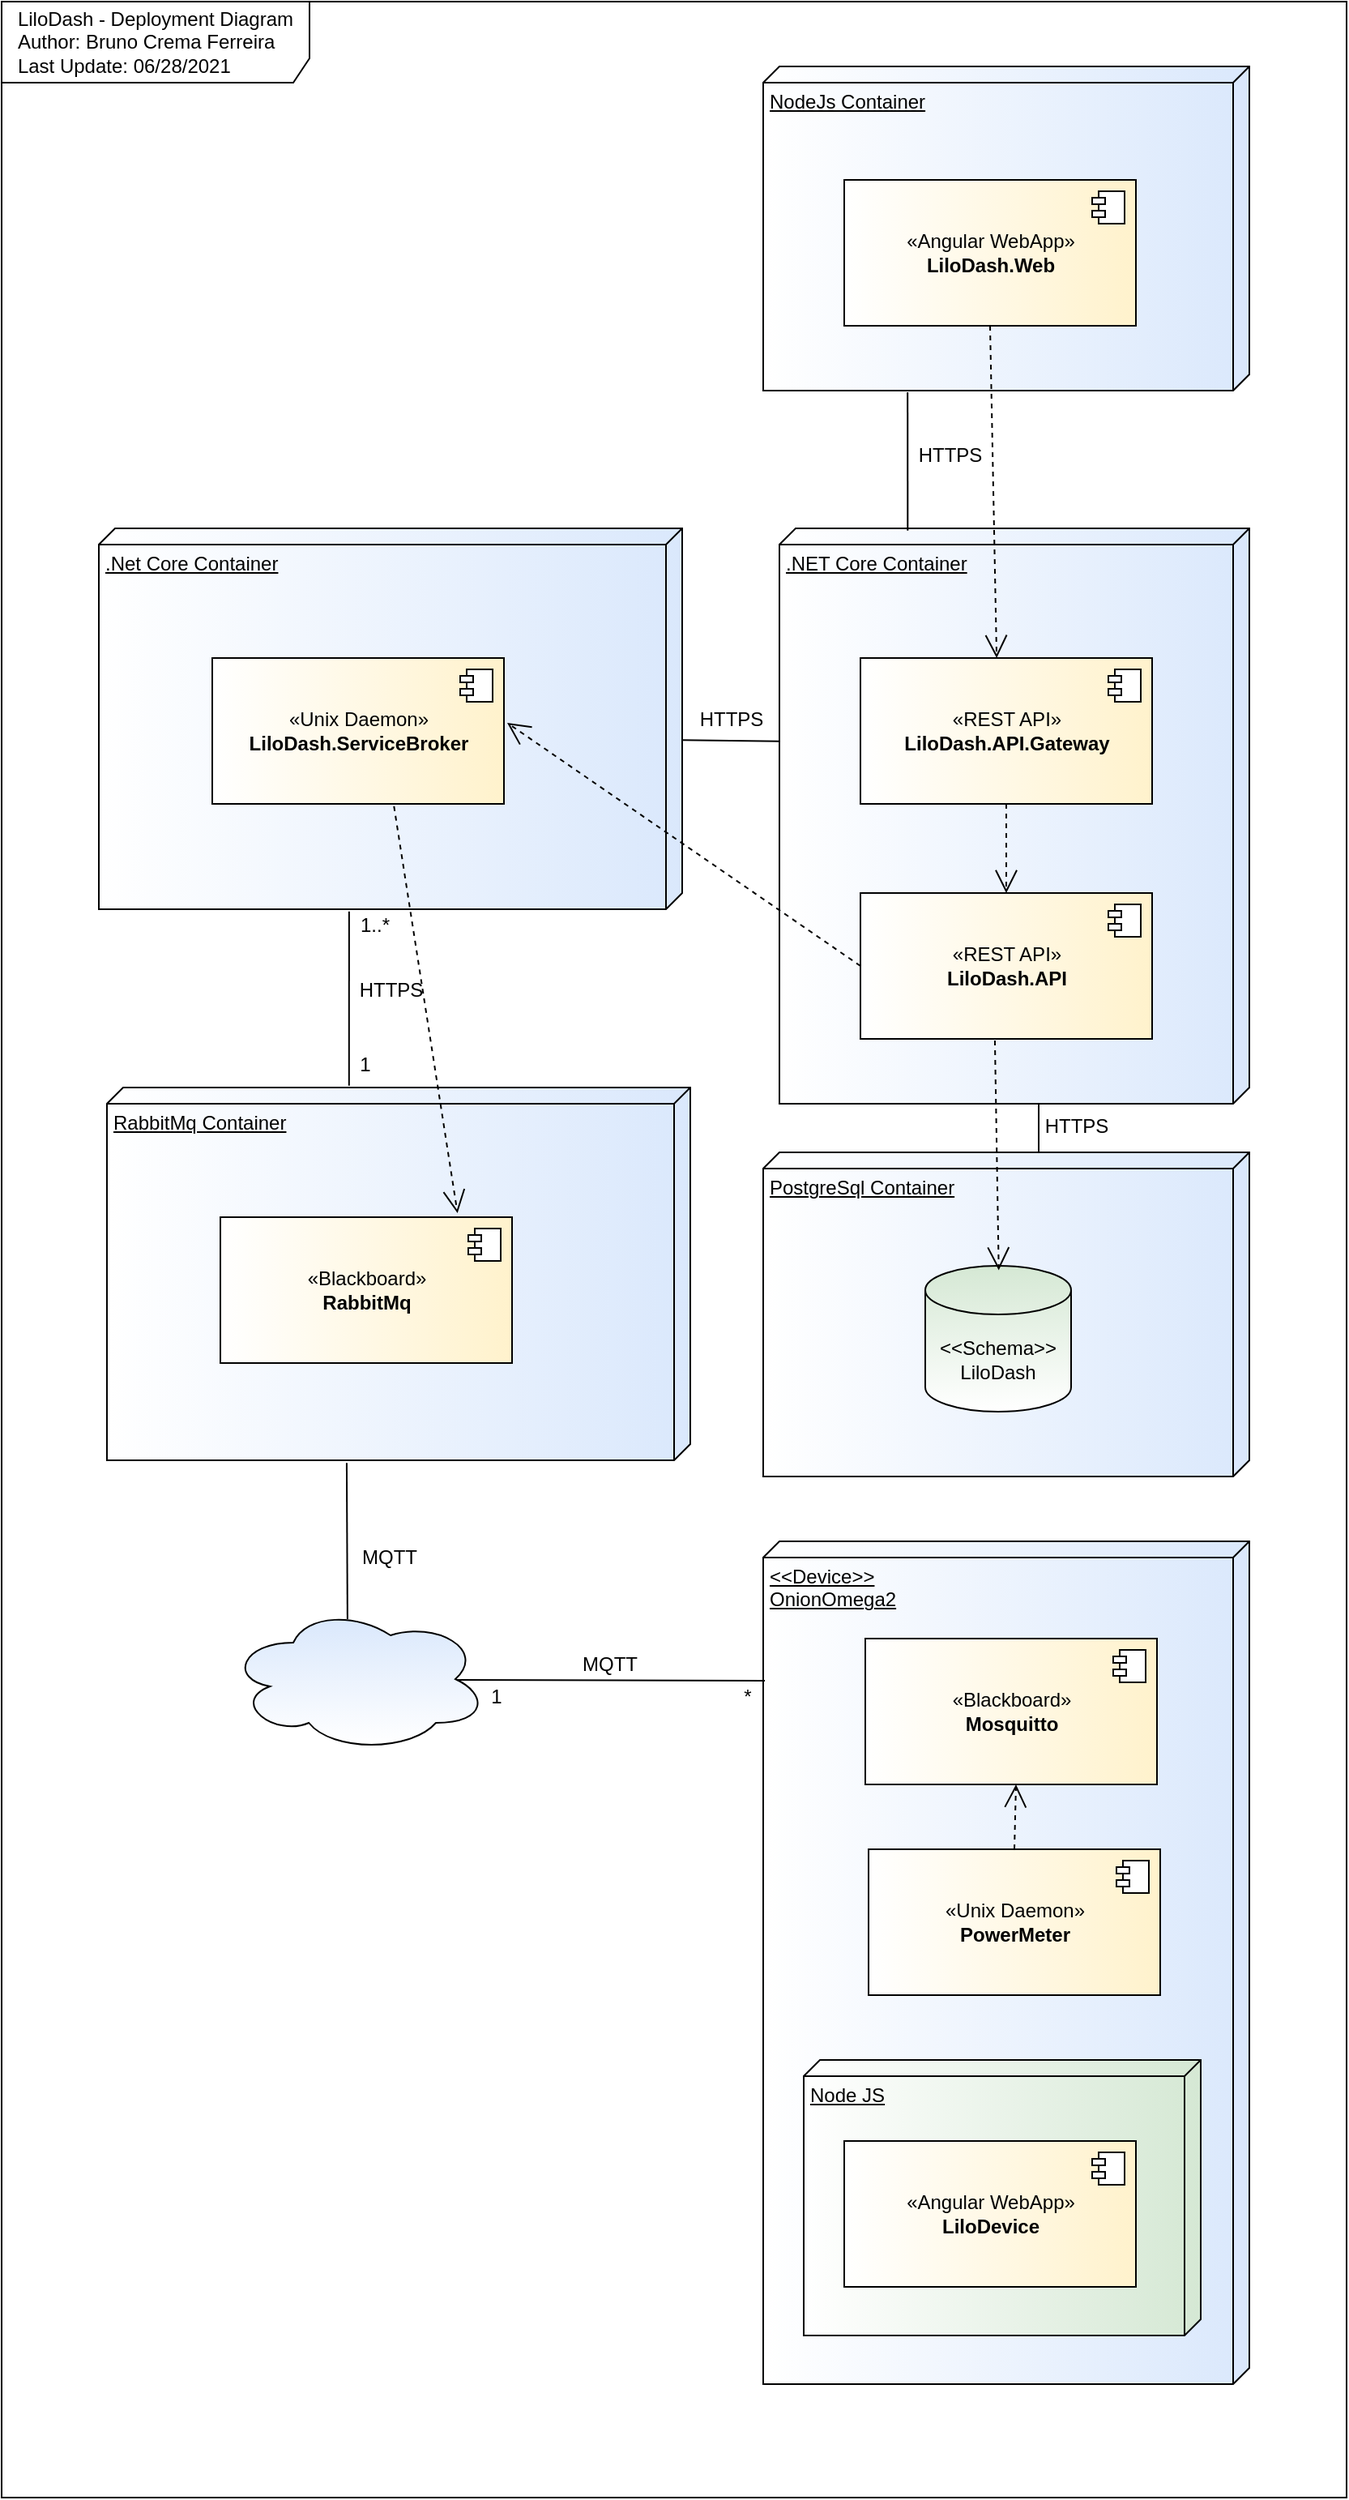 <mxfile version="21.4.0" type="device" pages="4">
  <diagram id="hJk5ntb2C3RmJXUBQjZ3" name="Deployment Diagram">
    <mxGraphModel dx="2074" dy="878" grid="1" gridSize="10" guides="1" tooltips="1" connect="1" arrows="1" fold="1" page="1" pageScale="1" pageWidth="1169" pageHeight="1654" math="0" shadow="0">
      <root>
        <mxCell id="0qiFJK3XB3MApJSNWIeW-0" />
        <mxCell id="0qiFJK3XB3MApJSNWIeW-1" parent="0qiFJK3XB3MApJSNWIeW-0" />
        <mxCell id="0qiFJK3XB3MApJSNWIeW-56" value="&lt;div style=&quot;text-align: left&quot;&gt;&lt;span&gt;LiloDash - Deployment Diagram&lt;/span&gt;&lt;/div&gt;&lt;div style=&quot;text-align: left&quot;&gt;&lt;span&gt;Author: Bruno Crema Ferreira&lt;/span&gt;&lt;/div&gt;&lt;div style=&quot;text-align: left&quot;&gt;&lt;span&gt;Last Update: 06/28/2021&lt;/span&gt;&lt;/div&gt;" style="shape=umlFrame;whiteSpace=wrap;html=1;strokeColor=#000000;gradientColor=#ffffff;width=190;height=50;" parent="0qiFJK3XB3MApJSNWIeW-1" vertex="1">
          <mxGeometry x="200" y="50" width="830" height="1540" as="geometry" />
        </mxCell>
        <mxCell id="0qiFJK3XB3MApJSNWIeW-12" value=".NET Core Container" style="verticalAlign=top;align=left;spacingTop=8;spacingLeft=2;spacingRight=12;shape=cube;size=10;direction=south;fontStyle=4;html=1;fillColor=#dae8fc;gradientColor=#ffffff;" parent="0qiFJK3XB3MApJSNWIeW-1" vertex="1">
          <mxGeometry x="680" y="375" width="290" height="355" as="geometry" />
        </mxCell>
        <mxCell id="0qiFJK3XB3MApJSNWIeW-3" value="NodeJs Container" style="verticalAlign=top;align=left;spacingTop=8;spacingLeft=2;spacingRight=12;shape=cube;size=10;direction=south;fontStyle=4;html=1;fillColor=#dae8fc;gradientColor=#ffffff;" parent="0qiFJK3XB3MApJSNWIeW-1" vertex="1">
          <mxGeometry x="670" y="90" width="300" height="200" as="geometry" />
        </mxCell>
        <mxCell id="0qiFJK3XB3MApJSNWIeW-4" value="«REST API»&lt;br&gt;&lt;b&gt;LiloDash.API&lt;/b&gt;" style="html=1;dropTarget=0;fillColor=#fff2cc;gradientColor=#ffffff;gradientDirection=west;" parent="0qiFJK3XB3MApJSNWIeW-1" vertex="1">
          <mxGeometry x="730" y="600" width="180" height="90" as="geometry" />
        </mxCell>
        <mxCell id="0qiFJK3XB3MApJSNWIeW-5" value="" style="shape=module;jettyWidth=8;jettyHeight=4;" parent="0qiFJK3XB3MApJSNWIeW-4" vertex="1">
          <mxGeometry x="1" width="20" height="20" relative="1" as="geometry">
            <mxPoint x="-27" y="7" as="offset" />
          </mxGeometry>
        </mxCell>
        <mxCell id="0qiFJK3XB3MApJSNWIeW-6" value="«Angular WebApp»&lt;br&gt;&lt;b&gt;LiloDash.Web&lt;/b&gt;" style="html=1;dropTarget=0;fillColor=#fff2cc;gradientColor=#ffffff;gradientDirection=west;" parent="0qiFJK3XB3MApJSNWIeW-1" vertex="1">
          <mxGeometry x="720" y="160" width="180" height="90" as="geometry" />
        </mxCell>
        <mxCell id="0qiFJK3XB3MApJSNWIeW-7" value="" style="shape=module;jettyWidth=8;jettyHeight=4;" parent="0qiFJK3XB3MApJSNWIeW-6" vertex="1">
          <mxGeometry x="1" width="20" height="20" relative="1" as="geometry">
            <mxPoint x="-27" y="7" as="offset" />
          </mxGeometry>
        </mxCell>
        <mxCell id="0qiFJK3XB3MApJSNWIeW-9" value="RabbitMq Container" style="verticalAlign=top;align=left;spacingTop=8;spacingLeft=2;spacingRight=12;shape=cube;size=10;direction=south;fontStyle=4;html=1;fillColor=#dae8fc;gradientColor=#ffffff;" parent="0qiFJK3XB3MApJSNWIeW-1" vertex="1">
          <mxGeometry x="265" y="720" width="360" height="230" as="geometry" />
        </mxCell>
        <mxCell id="0qiFJK3XB3MApJSNWIeW-10" value="«Blackboard»&lt;br&gt;&lt;b&gt;RabbitMq&lt;/b&gt;" style="html=1;dropTarget=0;fillColor=#fff2cc;gradientColor=#ffffff;gradientDirection=west;" parent="0qiFJK3XB3MApJSNWIeW-1" vertex="1">
          <mxGeometry x="335" y="800" width="180" height="90" as="geometry" />
        </mxCell>
        <mxCell id="0qiFJK3XB3MApJSNWIeW-11" value="" style="shape=module;jettyWidth=8;jettyHeight=4;" parent="0qiFJK3XB3MApJSNWIeW-10" vertex="1">
          <mxGeometry x="1" width="20" height="20" relative="1" as="geometry">
            <mxPoint x="-27" y="7" as="offset" />
          </mxGeometry>
        </mxCell>
        <mxCell id="0qiFJK3XB3MApJSNWIeW-13" value=".Net Core Container" style="verticalAlign=top;align=left;spacingTop=8;spacingLeft=2;spacingRight=12;shape=cube;size=10;direction=south;fontStyle=4;html=1;fillColor=#dae8fc;gradientColor=#ffffff;" parent="0qiFJK3XB3MApJSNWIeW-1" vertex="1">
          <mxGeometry x="260" y="375" width="360" height="235" as="geometry" />
        </mxCell>
        <mxCell id="0qiFJK3XB3MApJSNWIeW-14" value="«Unix Daemon»&lt;br&gt;&lt;b&gt;LiloDash.ServiceBroker&lt;/b&gt;" style="html=1;dropTarget=0;fillColor=#fff2cc;gradientColor=#ffffff;gradientDirection=west;" parent="0qiFJK3XB3MApJSNWIeW-1" vertex="1">
          <mxGeometry x="330" y="455" width="180" height="90" as="geometry" />
        </mxCell>
        <mxCell id="0qiFJK3XB3MApJSNWIeW-15" value="" style="shape=module;jettyWidth=8;jettyHeight=4;" parent="0qiFJK3XB3MApJSNWIeW-14" vertex="1">
          <mxGeometry x="1" width="20" height="20" relative="1" as="geometry">
            <mxPoint x="-27" y="7" as="offset" />
          </mxGeometry>
        </mxCell>
        <mxCell id="0qiFJK3XB3MApJSNWIeW-16" value="" style="endArrow=none;html=1;exitX=-0.005;exitY=0.585;exitDx=0;exitDy=0;exitPerimeter=0;entryX=1.006;entryY=0.571;entryDx=0;entryDy=0;entryPerimeter=0;" parent="0qiFJK3XB3MApJSNWIeW-1" source="0qiFJK3XB3MApJSNWIeW-9" target="0qiFJK3XB3MApJSNWIeW-13" edge="1">
          <mxGeometry width="50" height="50" relative="1" as="geometry">
            <mxPoint x="390" y="700" as="sourcePoint" />
            <mxPoint x="440" y="650" as="targetPoint" />
          </mxGeometry>
        </mxCell>
        <mxCell id="0qiFJK3XB3MApJSNWIeW-17" value="HTTPS" style="text;html=1;align=center;verticalAlign=middle;resizable=0;points=[];autosize=1;strokeColor=none;" parent="0qiFJK3XB3MApJSNWIeW-1" vertex="1">
          <mxGeometry x="415" y="650" width="50" height="20" as="geometry" />
        </mxCell>
        <mxCell id="0qiFJK3XB3MApJSNWIeW-18" value="1" style="text;html=1;align=center;verticalAlign=middle;resizable=0;points=[];autosize=1;strokeColor=none;" parent="0qiFJK3XB3MApJSNWIeW-1" vertex="1">
          <mxGeometry x="414" y="696" width="20" height="20" as="geometry" />
        </mxCell>
        <mxCell id="0qiFJK3XB3MApJSNWIeW-19" value="1..*" style="text;html=1;align=center;verticalAlign=middle;resizable=0;points=[];autosize=1;strokeColor=none;" parent="0qiFJK3XB3MApJSNWIeW-1" vertex="1">
          <mxGeometry x="415" y="610" width="30" height="20" as="geometry" />
        </mxCell>
        <mxCell id="0qiFJK3XB3MApJSNWIeW-20" value="" style="endArrow=none;html=1;entryX=1.005;entryY=0.703;entryDx=0;entryDy=0;entryPerimeter=0;exitX=0.004;exitY=0.727;exitDx=0;exitDy=0;exitPerimeter=0;" parent="0qiFJK3XB3MApJSNWIeW-1" source="0qiFJK3XB3MApJSNWIeW-12" target="0qiFJK3XB3MApJSNWIeW-3" edge="1">
          <mxGeometry width="50" height="50" relative="1" as="geometry">
            <mxPoint x="778" y="370" as="sourcePoint" />
            <mxPoint x="810" y="580" as="targetPoint" />
          </mxGeometry>
        </mxCell>
        <mxCell id="0qiFJK3XB3MApJSNWIeW-21" value="HTTPS" style="text;html=1;align=center;verticalAlign=middle;resizable=0;points=[];autosize=1;strokeColor=none;" parent="0qiFJK3XB3MApJSNWIeW-1" vertex="1">
          <mxGeometry x="760" y="320" width="50" height="20" as="geometry" />
        </mxCell>
        <mxCell id="0qiFJK3XB3MApJSNWIeW-23" value="«REST API»&lt;br&gt;&lt;b&gt;LiloDash.API.Gateway&lt;/b&gt;" style="html=1;dropTarget=0;fillColor=#fff2cc;gradientColor=#ffffff;gradientDirection=west;" parent="0qiFJK3XB3MApJSNWIeW-1" vertex="1">
          <mxGeometry x="730" y="455" width="180" height="90" as="geometry" />
        </mxCell>
        <mxCell id="0qiFJK3XB3MApJSNWIeW-24" value="" style="shape=module;jettyWidth=8;jettyHeight=4;" parent="0qiFJK3XB3MApJSNWIeW-23" vertex="1">
          <mxGeometry x="1" width="20" height="20" relative="1" as="geometry">
            <mxPoint x="-27" y="7" as="offset" />
          </mxGeometry>
        </mxCell>
        <mxCell id="0qiFJK3XB3MApJSNWIeW-25" value="" style="endArrow=open;endSize=12;dashed=1;html=1;entryX=0.467;entryY=0;entryDx=0;entryDy=0;entryPerimeter=0;exitX=0.5;exitY=1;exitDx=0;exitDy=0;" parent="0qiFJK3XB3MApJSNWIeW-1" source="0qiFJK3XB3MApJSNWIeW-6" target="0qiFJK3XB3MApJSNWIeW-23" edge="1">
          <mxGeometry y="10" width="160" relative="1" as="geometry">
            <mxPoint x="814" y="289" as="sourcePoint" />
            <mxPoint x="790" y="680" as="targetPoint" />
            <mxPoint as="offset" />
          </mxGeometry>
        </mxCell>
        <mxCell id="0qiFJK3XB3MApJSNWIeW-26" value="" style="endArrow=open;endSize=12;dashed=1;html=1;exitX=0.5;exitY=1;exitDx=0;exitDy=0;" parent="0qiFJK3XB3MApJSNWIeW-1" source="0qiFJK3XB3MApJSNWIeW-23" target="0qiFJK3XB3MApJSNWIeW-4" edge="1">
          <mxGeometry y="10" width="160" relative="1" as="geometry">
            <mxPoint x="769.7" y="670.0" as="sourcePoint" />
            <mxPoint x="870.3" y="858.25" as="targetPoint" />
            <mxPoint as="offset" />
          </mxGeometry>
        </mxCell>
        <mxCell id="0qiFJK3XB3MApJSNWIeW-27" value="" style="endArrow=open;endSize=12;dashed=1;html=1;exitX=0;exitY=0.5;exitDx=0;exitDy=0;entryX=1.011;entryY=0.444;entryDx=0;entryDy=0;entryPerimeter=0;" parent="0qiFJK3XB3MApJSNWIeW-1" source="0qiFJK3XB3MApJSNWIeW-4" target="0qiFJK3XB3MApJSNWIeW-14" edge="1">
          <mxGeometry y="10" width="160" relative="1" as="geometry">
            <mxPoint x="752.52" y="274.68" as="sourcePoint" />
            <mxPoint x="520" y="520" as="targetPoint" />
            <mxPoint as="offset" />
          </mxGeometry>
        </mxCell>
        <mxCell id="0qiFJK3XB3MApJSNWIeW-28" value="" style="endArrow=open;endSize=12;dashed=1;html=1;exitX=0.623;exitY=1.016;exitDx=0;exitDy=0;exitPerimeter=0;entryX=0.813;entryY=-0.028;entryDx=0;entryDy=0;entryPerimeter=0;" parent="0qiFJK3XB3MApJSNWIeW-1" source="0qiFJK3XB3MApJSNWIeW-14" target="0qiFJK3XB3MApJSNWIeW-10" edge="1">
          <mxGeometry y="10" width="160" relative="1" as="geometry">
            <mxPoint x="490" y="580.0" as="sourcePoint" />
            <mxPoint x="590.6" y="768.25" as="targetPoint" />
            <mxPoint as="offset" />
          </mxGeometry>
        </mxCell>
        <mxCell id="0qiFJK3XB3MApJSNWIeW-29" value="PostgreSql Container" style="verticalAlign=top;align=left;spacingTop=8;spacingLeft=2;spacingRight=12;shape=cube;size=10;direction=south;fontStyle=4;html=1;fillColor=#dae8fc;gradientColor=#ffffff;" parent="0qiFJK3XB3MApJSNWIeW-1" vertex="1">
          <mxGeometry x="670" y="760" width="300" height="200" as="geometry" />
        </mxCell>
        <mxCell id="0qiFJK3XB3MApJSNWIeW-32" value="&amp;lt;&amp;lt;Schema&amp;gt;&amp;gt;&lt;br&gt;LiloDash" style="shape=cylinder3;whiteSpace=wrap;html=1;boundedLbl=1;backgroundOutline=1;size=15;fillColor=#d5e8d4;gradientColor=#ffffff;" parent="0qiFJK3XB3MApJSNWIeW-1" vertex="1">
          <mxGeometry x="770" y="830" width="90" height="90" as="geometry" />
        </mxCell>
        <mxCell id="0qiFJK3XB3MApJSNWIeW-33" value="" style="endArrow=open;endSize=12;dashed=1;html=1;exitX=0.461;exitY=1.011;exitDx=0;exitDy=0;exitPerimeter=0;entryX=0.504;entryY=0.03;entryDx=0;entryDy=0;entryPerimeter=0;" parent="0qiFJK3XB3MApJSNWIeW-1" source="0qiFJK3XB3MApJSNWIeW-4" target="0qiFJK3XB3MApJSNWIeW-32" edge="1">
          <mxGeometry y="10" width="160" relative="1" as="geometry">
            <mxPoint x="814.5" y="740" as="sourcePoint" />
            <mxPoint x="815" y="840" as="targetPoint" />
            <mxPoint as="offset" />
          </mxGeometry>
        </mxCell>
        <mxCell id="0qiFJK3XB3MApJSNWIeW-34" value="" style="endArrow=none;html=1;entryX=0.556;entryY=-0.008;entryDx=0;entryDy=0;entryPerimeter=0;exitX=0.37;exitY=0.99;exitDx=0;exitDy=0;exitPerimeter=0;" parent="0qiFJK3XB3MApJSNWIeW-1" edge="1">
          <mxGeometry width="50" height="50" relative="1" as="geometry">
            <mxPoint x="679.9" y="506.35" as="sourcePoint" />
            <mxPoint x="619.88" y="505.66" as="targetPoint" />
          </mxGeometry>
        </mxCell>
        <mxCell id="0qiFJK3XB3MApJSNWIeW-35" value="HTTPS" style="text;html=1;align=center;verticalAlign=middle;resizable=0;points=[];autosize=1;strokeColor=none;" parent="0qiFJK3XB3MApJSNWIeW-1" vertex="1">
          <mxGeometry x="625" y="482.5" width="50" height="20" as="geometry" />
        </mxCell>
        <mxCell id="0qiFJK3XB3MApJSNWIeW-37" value="" style="endArrow=none;html=1;entryX=1.005;entryY=0.703;entryDx=0;entryDy=0;entryPerimeter=0;" parent="0qiFJK3XB3MApJSNWIeW-1" edge="1">
          <mxGeometry width="50" height="50" relative="1" as="geometry">
            <mxPoint x="840" y="760" as="sourcePoint" />
            <mxPoint x="840.0" y="730" as="targetPoint" />
          </mxGeometry>
        </mxCell>
        <mxCell id="0qiFJK3XB3MApJSNWIeW-38" value="HTTPS" style="text;html=1;align=center;verticalAlign=middle;resizable=0;points=[];autosize=1;strokeColor=none;" parent="0qiFJK3XB3MApJSNWIeW-1" vertex="1">
          <mxGeometry x="838" y="734" width="50" height="20" as="geometry" />
        </mxCell>
        <mxCell id="0qiFJK3XB3MApJSNWIeW-39" value="" style="ellipse;shape=cloud;whiteSpace=wrap;html=1;fillColor=#dae8fc;gradientColor=#ffffff;" parent="0qiFJK3XB3MApJSNWIeW-1" vertex="1">
          <mxGeometry x="340" y="1040" width="160" height="90" as="geometry" />
        </mxCell>
        <mxCell id="0qiFJK3XB3MApJSNWIeW-41" value="" style="endArrow=none;html=1;exitX=0.459;exitY=0.089;exitDx=0;exitDy=0;exitPerimeter=0;entryX=1.007;entryY=0.589;entryDx=0;entryDy=0;entryPerimeter=0;" parent="0qiFJK3XB3MApJSNWIeW-1" source="0qiFJK3XB3MApJSNWIeW-39" target="0qiFJK3XB3MApJSNWIeW-9" edge="1">
          <mxGeometry width="50" height="50" relative="1" as="geometry">
            <mxPoint x="414" y="1067.44" as="sourcePoint" />
            <mxPoint x="414.04" y="960.0" as="targetPoint" />
          </mxGeometry>
        </mxCell>
        <mxCell id="0qiFJK3XB3MApJSNWIeW-42" value="MQTT" style="text;html=1;align=center;verticalAlign=middle;resizable=0;points=[];autosize=1;strokeColor=none;" parent="0qiFJK3XB3MApJSNWIeW-1" vertex="1">
          <mxGeometry x="414" y="1000" width="50" height="20" as="geometry" />
        </mxCell>
        <mxCell id="0qiFJK3XB3MApJSNWIeW-43" value="&amp;lt;&amp;lt;Device&amp;gt;&amp;gt;&lt;br&gt;OnionOmega2" style="verticalAlign=top;align=left;spacingTop=8;spacingLeft=2;spacingRight=12;shape=cube;size=10;direction=south;fontStyle=4;html=1;fillColor=#dae8fc;gradientColor=#ffffff;" parent="0qiFJK3XB3MApJSNWIeW-1" vertex="1">
          <mxGeometry x="670" y="1000" width="300" height="520" as="geometry" />
        </mxCell>
        <mxCell id="0qiFJK3XB3MApJSNWIeW-44" value="" style="endArrow=none;html=1;exitX=0.881;exitY=0.505;exitDx=0;exitDy=0;exitPerimeter=0;" parent="0qiFJK3XB3MApJSNWIeW-1" source="0qiFJK3XB3MApJSNWIeW-39" edge="1">
          <mxGeometry width="50" height="50" relative="1" as="geometry">
            <mxPoint x="480" y="1089" as="sourcePoint" />
            <mxPoint x="671" y="1086" as="targetPoint" />
          </mxGeometry>
        </mxCell>
        <mxCell id="0qiFJK3XB3MApJSNWIeW-45" value="MQTT" style="text;html=1;align=center;verticalAlign=middle;resizable=0;points=[];autosize=1;strokeColor=none;" parent="0qiFJK3XB3MApJSNWIeW-1" vertex="1">
          <mxGeometry x="550" y="1066" width="50" height="20" as="geometry" />
        </mxCell>
        <mxCell id="0qiFJK3XB3MApJSNWIeW-46" value="«Blackboard»&lt;br&gt;&lt;b&gt;Mosquitto&lt;/b&gt;" style="html=1;dropTarget=0;fillColor=#fff2cc;gradientColor=#ffffff;gradientDirection=west;" parent="0qiFJK3XB3MApJSNWIeW-1" vertex="1">
          <mxGeometry x="733" y="1060" width="180" height="90" as="geometry" />
        </mxCell>
        <mxCell id="0qiFJK3XB3MApJSNWIeW-47" value="" style="shape=module;jettyWidth=8;jettyHeight=4;" parent="0qiFJK3XB3MApJSNWIeW-46" vertex="1">
          <mxGeometry x="1" width="20" height="20" relative="1" as="geometry">
            <mxPoint x="-27" y="7" as="offset" />
          </mxGeometry>
        </mxCell>
        <mxCell id="0qiFJK3XB3MApJSNWIeW-48" value="«Unix Daemon»&lt;br&gt;&lt;b&gt;PowerMeter&lt;/b&gt;" style="html=1;dropTarget=0;fillColor=#fff2cc;gradientColor=#ffffff;gradientDirection=west;" parent="0qiFJK3XB3MApJSNWIeW-1" vertex="1">
          <mxGeometry x="735" y="1190" width="180" height="90" as="geometry" />
        </mxCell>
        <mxCell id="0qiFJK3XB3MApJSNWIeW-49" value="" style="shape=module;jettyWidth=8;jettyHeight=4;" parent="0qiFJK3XB3MApJSNWIeW-48" vertex="1">
          <mxGeometry x="1" width="20" height="20" relative="1" as="geometry">
            <mxPoint x="-27" y="7" as="offset" />
          </mxGeometry>
        </mxCell>
        <mxCell id="0qiFJK3XB3MApJSNWIeW-50" value="Node JS" style="verticalAlign=top;align=left;spacingTop=8;spacingLeft=2;spacingRight=12;shape=cube;size=10;direction=south;fontStyle=4;html=1;fillColor=#d5e8d4;gradientColor=#ffffff;" parent="0qiFJK3XB3MApJSNWIeW-1" vertex="1">
          <mxGeometry x="695" y="1320" width="245" height="170" as="geometry" />
        </mxCell>
        <mxCell id="0qiFJK3XB3MApJSNWIeW-51" value="«Angular WebApp»&lt;br&gt;&lt;b&gt;LiloDevice&lt;/b&gt;" style="html=1;dropTarget=0;fillColor=#fff2cc;gradientColor=#ffffff;gradientDirection=west;" parent="0qiFJK3XB3MApJSNWIeW-1" vertex="1">
          <mxGeometry x="720" y="1370" width="180" height="90" as="geometry" />
        </mxCell>
        <mxCell id="0qiFJK3XB3MApJSNWIeW-52" value="" style="shape=module;jettyWidth=8;jettyHeight=4;" parent="0qiFJK3XB3MApJSNWIeW-51" vertex="1">
          <mxGeometry x="1" width="20" height="20" relative="1" as="geometry">
            <mxPoint x="-27" y="7" as="offset" />
          </mxGeometry>
        </mxCell>
        <mxCell id="0qiFJK3XB3MApJSNWIeW-53" value="" style="endArrow=open;endSize=12;dashed=1;html=1;exitX=0.5;exitY=0;exitDx=0;exitDy=0;" parent="0qiFJK3XB3MApJSNWIeW-1" source="0qiFJK3XB3MApJSNWIeW-48" edge="1">
          <mxGeometry y="10" width="160" relative="1" as="geometry">
            <mxPoint x="823.81" y="1210.0" as="sourcePoint" />
            <mxPoint x="826" y="1150" as="targetPoint" />
            <mxPoint as="offset" />
          </mxGeometry>
        </mxCell>
        <mxCell id="0qiFJK3XB3MApJSNWIeW-54" value="*" style="text;html=1;align=center;verticalAlign=middle;resizable=0;points=[];autosize=1;strokeColor=none;" parent="0qiFJK3XB3MApJSNWIeW-1" vertex="1">
          <mxGeometry x="650" y="1086" width="20" height="20" as="geometry" />
        </mxCell>
        <mxCell id="0qiFJK3XB3MApJSNWIeW-55" value="1" style="text;html=1;align=center;verticalAlign=middle;resizable=0;points=[];autosize=1;strokeColor=none;" parent="0qiFJK3XB3MApJSNWIeW-1" vertex="1">
          <mxGeometry x="495" y="1086" width="20" height="20" as="geometry" />
        </mxCell>
      </root>
    </mxGraphModel>
  </diagram>
  <diagram id="A_A23RIKMzNLvcI5Yy00" name="General Class Diagram">
    <mxGraphModel dx="2074" dy="878" grid="1" gridSize="10" guides="1" tooltips="1" connect="1" arrows="1" fold="1" page="1" pageScale="1" pageWidth="850" pageHeight="1100" math="0" shadow="0">
      <root>
        <mxCell id="0" />
        <mxCell id="1" parent="0" />
        <mxCell id="Qi4Coh580DmBgGV_cQeW-5" value="Building" style="swimlane;fontStyle=0;childLayout=stackLayout;horizontal=1;startSize=26;fillColor=none;horizontalStack=0;resizeParent=1;resizeParentMax=0;resizeLast=0;collapsible=1;marginBottom=0;" parent="1" vertex="1">
          <mxGeometry x="355" y="330" width="140" height="78" as="geometry" />
        </mxCell>
        <mxCell id="Qi4Coh580DmBgGV_cQeW-6" value="+ Id: Guid" style="text;strokeColor=none;fillColor=none;align=left;verticalAlign=top;spacingLeft=4;spacingRight=4;overflow=hidden;rotatable=0;points=[[0,0.5],[1,0.5]];portConstraint=eastwest;" parent="Qi4Coh580DmBgGV_cQeW-5" vertex="1">
          <mxGeometry y="26" width="140" height="26" as="geometry" />
        </mxCell>
        <mxCell id="Qi4Coh580DmBgGV_cQeW-7" value="+ Name: String" style="text;strokeColor=none;fillColor=none;align=left;verticalAlign=top;spacingLeft=4;spacingRight=4;overflow=hidden;rotatable=0;points=[[0,0.5],[1,0.5]];portConstraint=eastwest;" parent="Qi4Coh580DmBgGV_cQeW-5" vertex="1">
          <mxGeometry y="52" width="140" height="26" as="geometry" />
        </mxCell>
        <mxCell id="Qi4Coh580DmBgGV_cQeW-9" value="BuildingRoom" style="swimlane;fontStyle=0;childLayout=stackLayout;horizontal=1;startSize=26;fillColor=none;horizontalStack=0;resizeParent=1;resizeParentMax=0;resizeLast=0;collapsible=1;marginBottom=0;" parent="1" vertex="1">
          <mxGeometry x="530" y="450" width="140" height="78" as="geometry" />
        </mxCell>
        <mxCell id="Qi4Coh580DmBgGV_cQeW-10" value="+ Id: Guid" style="text;strokeColor=none;fillColor=none;align=left;verticalAlign=top;spacingLeft=4;spacingRight=4;overflow=hidden;rotatable=0;points=[[0,0.5],[1,0.5]];portConstraint=eastwest;" parent="Qi4Coh580DmBgGV_cQeW-9" vertex="1">
          <mxGeometry y="26" width="140" height="26" as="geometry" />
        </mxCell>
        <mxCell id="Qi4Coh580DmBgGV_cQeW-11" value="+ Name: String" style="text;strokeColor=none;fillColor=none;align=left;verticalAlign=top;spacingLeft=4;spacingRight=4;overflow=hidden;rotatable=0;points=[[0,0.5],[1,0.5]];portConstraint=eastwest;" parent="Qi4Coh580DmBgGV_cQeW-9" vertex="1">
          <mxGeometry y="52" width="140" height="26" as="geometry" />
        </mxCell>
        <mxCell id="Qi4Coh580DmBgGV_cQeW-13" value="" style="endArrow=diamondThin;endFill=1;endSize=24;html=1;entryX=1.004;entryY=0.629;entryDx=0;entryDy=0;entryPerimeter=0;exitX=0.5;exitY=0;exitDx=0;exitDy=0;" parent="1" source="Qi4Coh580DmBgGV_cQeW-9" target="Qi4Coh580DmBgGV_cQeW-6" edge="1">
          <mxGeometry width="160" relative="1" as="geometry">
            <mxPoint x="540" y="370" as="sourcePoint" />
            <mxPoint x="420" y="370" as="targetPoint" />
            <Array as="points">
              <mxPoint x="600" y="372" />
            </Array>
          </mxGeometry>
        </mxCell>
        <mxCell id="Qi4Coh580DmBgGV_cQeW-14" value="1..*" style="text;html=1;align=center;verticalAlign=middle;resizable=0;points=[];autosize=1;strokeColor=none;" parent="1" vertex="1">
          <mxGeometry x="600" y="430" width="30" height="20" as="geometry" />
        </mxCell>
        <mxCell id="Qi4Coh580DmBgGV_cQeW-15" value="" style="endArrow=diamondThin;endFill=1;endSize=24;html=1;entryX=0.496;entryY=1.045;entryDx=0;entryDy=0;entryPerimeter=0;exitX=1.01;exitY=0.592;exitDx=0;exitDy=0;exitPerimeter=0;" parent="1" source="Qi4Coh580DmBgGV_cQeW-17" target="Qi4Coh580DmBgGV_cQeW-11" edge="1">
          <mxGeometry width="160" relative="1" as="geometry">
            <mxPoint x="600" y="640" as="sourcePoint" />
            <mxPoint x="610" y="620" as="targetPoint" />
            <Array as="points">
              <mxPoint x="599" y="631" />
            </Array>
          </mxGeometry>
        </mxCell>
        <mxCell id="Qi4Coh580DmBgGV_cQeW-16" value="BuildingRoomDevices" style="swimlane;fontStyle=0;childLayout=stackLayout;horizontal=1;startSize=26;fillColor=none;horizontalStack=0;resizeParent=1;resizeParentMax=0;resizeLast=0;collapsible=1;marginBottom=0;" parent="1" vertex="1">
          <mxGeometry x="355" y="590" width="140" height="78" as="geometry" />
        </mxCell>
        <mxCell id="Qi4Coh580DmBgGV_cQeW-17" value="+ Id: Guid" style="text;strokeColor=none;fillColor=none;align=left;verticalAlign=top;spacingLeft=4;spacingRight=4;overflow=hidden;rotatable=0;points=[[0,0.5],[1,0.5]];portConstraint=eastwest;" parent="Qi4Coh580DmBgGV_cQeW-16" vertex="1">
          <mxGeometry y="26" width="140" height="26" as="geometry" />
        </mxCell>
        <mxCell id="Qi4Coh580DmBgGV_cQeW-18" value="+ Name: String" style="text;strokeColor=none;fillColor=none;align=left;verticalAlign=top;spacingLeft=4;spacingRight=4;overflow=hidden;rotatable=0;points=[[0,0.5],[1,0.5]];portConstraint=eastwest;" parent="Qi4Coh580DmBgGV_cQeW-16" vertex="1">
          <mxGeometry y="52" width="140" height="26" as="geometry" />
        </mxCell>
        <mxCell id="Qi4Coh580DmBgGV_cQeW-19" value="*" style="text;html=1;align=center;verticalAlign=middle;resizable=0;points=[];autosize=1;strokeColor=none;" parent="1" vertex="1">
          <mxGeometry x="508" y="613" width="20" height="20" as="geometry" />
        </mxCell>
      </root>
    </mxGraphModel>
  </diagram>
  <diagram id="oLmhQyzgXvqz5eLxHLvW" name="CQRS">
    <mxGraphModel dx="3191" dy="2520" grid="1" gridSize="20" guides="1" tooltips="1" connect="1" arrows="1" fold="1" page="1" pageScale="1" pageWidth="1654" pageHeight="1169" math="0" shadow="0">
      <root>
        <mxCell id="qvjjFlWtiX74xY5obH8d-0" />
        <mxCell id="qvjjFlWtiX74xY5obH8d-1" parent="qvjjFlWtiX74xY5obH8d-0" />
        <mxCell id="qvjjFlWtiX74xY5obH8d-13" value="" style="rounded=0;whiteSpace=wrap;html=1;gradientColor=#ffffff;" parent="qvjjFlWtiX74xY5obH8d-1" vertex="1">
          <mxGeometry x="656.75" y="-833.5" width="680" height="420" as="geometry" />
        </mxCell>
        <mxCell id="qvjjFlWtiX74xY5obH8d-28" value="" style="rounded=1;whiteSpace=wrap;html=1;gradientDirection=west;" parent="qvjjFlWtiX74xY5obH8d-1" vertex="1">
          <mxGeometry x="676.75" y="-813.5" width="640" height="160" as="geometry" />
        </mxCell>
        <mxCell id="qvjjFlWtiX74xY5obH8d-2" value="" style="rounded=0;whiteSpace=wrap;html=1;" parent="qvjjFlWtiX74xY5obH8d-1" vertex="1">
          <mxGeometry x="321.75" y="-943.5" width="315" height="530" as="geometry" />
        </mxCell>
        <mxCell id="qvjjFlWtiX74xY5obH8d-3" value="LiloDash.Infra" style="text;html=1;align=center;verticalAlign=middle;resizable=0;points=[];autosize=1;strokeColor=none;fillColor=none;" parent="qvjjFlWtiX74xY5obH8d-1" vertex="1">
          <mxGeometry x="429.25" y="-943.5" width="100" height="50" as="geometry" />
        </mxCell>
        <mxCell id="qvjjFlWtiX74xY5obH8d-4" value="&amp;lt;&amp;lt;Concrete Project Implementation&amp;gt;&amp;gt;&lt;br&gt;Data.&lt;b&gt;ExternalApiIntegrationProject&lt;/b&gt;" style="rounded=1;whiteSpace=wrap;html=1;horizontal=0;fillColor=#d5e8d4;gradientColor=#ffffff;dashed=1;" parent="qvjjFlWtiX74xY5obH8d-1" vertex="1">
          <mxGeometry x="336.75" y="-893.5" width="50" height="450" as="geometry" />
        </mxCell>
        <mxCell id="qvjjFlWtiX74xY5obH8d-5" value="&lt;b&gt;Data&lt;/b&gt;" style="rounded=1;whiteSpace=wrap;html=1;horizontal=0;fillColor=#fff2cc;gradientColor=#ffffff;" parent="qvjjFlWtiX74xY5obH8d-1" vertex="1">
          <mxGeometry x="408.25" y="-893.5" width="50" height="450" as="geometry" />
        </mxCell>
        <mxCell id="qvjjFlWtiX74xY5obH8d-6" value="CrossCutting.&lt;b&gt;IOC&lt;/b&gt;" style="rounded=1;whiteSpace=wrap;html=1;horizontal=0;fillColor=#fff2cc;gradientColor=#ffffff;" parent="qvjjFlWtiX74xY5obH8d-1" vertex="1">
          <mxGeometry x="479.25" y="-893.5" width="50" height="450" as="geometry" />
        </mxCell>
        <mxCell id="qvjjFlWtiX74xY5obH8d-7" value="CrossCutting.&lt;b&gt;Environment&lt;/b&gt;" style="rounded=1;whiteSpace=wrap;html=1;horizontal=0;fillColor=#fff2cc;gradientColor=#ffffff;" parent="qvjjFlWtiX74xY5obH8d-1" vertex="1">
          <mxGeometry x="551.25" y="-893.5" width="50" height="450" as="geometry" />
        </mxCell>
        <mxCell id="qvjjFlWtiX74xY5obH8d-8" value="API" style="ellipse;shape=cloud;whiteSpace=wrap;html=1;fillColor=#d5e8d4;strokeColor=#82b366;gradientColor=#ffffff;dashed=1;" parent="qvjjFlWtiX74xY5obH8d-1" vertex="1">
          <mxGeometry x="286.25" y="-393.5" width="120" height="80" as="geometry" />
        </mxCell>
        <mxCell id="qvjjFlWtiX74xY5obH8d-9" value="" style="shape=flexArrow;endArrow=classic;startArrow=classic;html=1;exitX=0.625;exitY=0.2;exitDx=0;exitDy=0;exitPerimeter=0;fillColor=#dae8fc;gradientColor=#ffffff;dashed=1;" parent="qvjjFlWtiX74xY5obH8d-1" source="qvjjFlWtiX74xY5obH8d-8" edge="1">
          <mxGeometry width="100" height="100" relative="1" as="geometry">
            <mxPoint x="360.75" y="-373.5" as="sourcePoint" />
            <mxPoint x="361.16" y="-443.5" as="targetPoint" />
          </mxGeometry>
        </mxCell>
        <mxCell id="qvjjFlWtiX74xY5obH8d-11" value="&amp;lt;&amp;lt;Sql Server&amp;gt;&amp;gt;&lt;br&gt;LiloDb" style="shape=cylinder3;whiteSpace=wrap;html=1;boundedLbl=1;backgroundOutline=1;size=15;fillColor=#dae8fc;strokeColor=#6c8ebf;gradientColor=#ffffff;" parent="qvjjFlWtiX74xY5obH8d-1" vertex="1">
          <mxGeometry x="389.75" y="-313.5" width="87" height="100" as="geometry" />
        </mxCell>
        <mxCell id="qvjjFlWtiX74xY5obH8d-12" value="" style="shape=flexArrow;endArrow=classic;startArrow=classic;html=1;entryX=0.5;entryY=1;entryDx=0;entryDy=0;exitX=0.5;exitY=0;exitDx=0;exitDy=0;exitPerimeter=0;fillColor=#dae8fc;gradientColor=#ffffff;" parent="qvjjFlWtiX74xY5obH8d-1" source="qvjjFlWtiX74xY5obH8d-11" target="qvjjFlWtiX74xY5obH8d-5" edge="1">
          <mxGeometry width="100" height="100" relative="1" as="geometry">
            <mxPoint x="416.75" y="-293.5" as="sourcePoint" />
            <mxPoint x="516.75" y="-393.5" as="targetPoint" />
          </mxGeometry>
        </mxCell>
        <mxCell id="qvjjFlWtiX74xY5obH8d-14" value="" style="rounded=1;whiteSpace=wrap;html=1;gradientDirection=west;" parent="qvjjFlWtiX74xY5obH8d-1" vertex="1">
          <mxGeometry x="676.75" y="-641.5" width="640" height="220" as="geometry" />
        </mxCell>
        <mxCell id="qvjjFlWtiX74xY5obH8d-21" value="Validations" style="rounded=1;whiteSpace=wrap;html=1;fillColor=#fff2cc;gradientColor=#ffffff;gradientDirection=west;" parent="qvjjFlWtiX74xY5obH8d-1" vertex="1">
          <mxGeometry x="696.75" y="-545.5" width="120" height="26" as="geometry" />
        </mxCell>
        <mxCell id="qvjjFlWtiX74xY5obH8d-22" value="Interfaces" style="rounded=1;whiteSpace=wrap;html=1;fillColor=#fff2cc;gradientColor=#ffffff;gradientDirection=west;" parent="qvjjFlWtiX74xY5obH8d-1" vertex="1">
          <mxGeometry x="696.75" y="-511.5" width="120" height="26" as="geometry" />
        </mxCell>
        <mxCell id="qvjjFlWtiX74xY5obH8d-23" value="BrokerMessages" style="rounded=1;whiteSpace=wrap;html=1;fillColor=#fff2cc;gradientColor=#ffffff;gradientDirection=west;" parent="qvjjFlWtiX74xY5obH8d-1" vertex="1">
          <mxGeometry x="948.75" y="-773.5" width="120" height="26" as="geometry" />
        </mxCell>
        <mxCell id="qvjjFlWtiX74xY5obH8d-24" value="Model" style="rounded=1;whiteSpace=wrap;html=1;fillColor=#fff2cc;gradientColor=#ffffff;gradientDirection=west;" parent="qvjjFlWtiX74xY5obH8d-1" vertex="1">
          <mxGeometry x="696.75" y="-580.5" width="120" height="26" as="geometry" />
        </mxCell>
        <mxCell id="qvjjFlWtiX74xY5obH8d-25" value="Interfaces.&lt;b&gt;IRepository&lt;/b&gt;" style="rounded=1;whiteSpace=wrap;html=1;fillColor=#fff2cc;gradientColor=#ffffff;gradientDirection=west;" parent="qvjjFlWtiX74xY5obH8d-1" vertex="1">
          <mxGeometry x="716.75" y="-473.5" width="560" height="34" as="geometry" />
        </mxCell>
        <mxCell id="qvjjFlWtiX74xY5obH8d-26" value="LiloDash.&lt;b&gt;Domain&lt;/b&gt;" style="text;html=1;align=center;verticalAlign=middle;resizable=0;points=[];autosize=1;strokeColor=none;fillColor=none;" parent="qvjjFlWtiX74xY5obH8d-1" vertex="1">
          <mxGeometry x="956.75" y="-636.5" width="120" height="20" as="geometry" />
        </mxCell>
        <mxCell id="qvjjFlWtiX74xY5obH8d-27" value="Command Handlers" style="rounded=1;whiteSpace=wrap;html=1;fillColor=#fff2cc;gradientColor=#ffffff;gradientDirection=west;" parent="qvjjFlWtiX74xY5obH8d-1" vertex="1">
          <mxGeometry x="876.75" y="-602.5" width="300" height="83" as="geometry" />
        </mxCell>
        <mxCell id="qvjjFlWtiX74xY5obH8d-29" value="LiloDash.&lt;b&gt;Application&lt;/b&gt;" style="text;html=1;align=center;verticalAlign=middle;resizable=0;points=[];autosize=1;strokeColor=none;fillColor=none;" parent="qvjjFlWtiX74xY5obH8d-1" vertex="1">
          <mxGeometry x="938.75" y="-810.5" width="140" height="20" as="geometry" />
        </mxCell>
        <mxCell id="qvjjFlWtiX74xY5obH8d-30" value="Commands" style="rounded=1;whiteSpace=wrap;html=1;fillColor=#fff2cc;gradientColor=#ffffff;gradientDirection=west;" parent="qvjjFlWtiX74xY5obH8d-1" vertex="1">
          <mxGeometry x="696.75" y="-616.5" width="120" height="26" as="geometry" />
        </mxCell>
        <mxCell id="qvjjFlWtiX74xY5obH8d-31" value="ViewModel" style="rounded=1;whiteSpace=wrap;html=1;fillColor=#fff2cc;gradientColor=#ffffff;gradientDirection=west;" parent="qvjjFlWtiX74xY5obH8d-1" vertex="1">
          <mxGeometry x="948.75" y="-742.5" width="120" height="26" as="geometry" />
        </mxCell>
        <mxCell id="qvjjFlWtiX74xY5obH8d-32" value="Interfaces" style="rounded=1;whiteSpace=wrap;html=1;fillColor=#fff2cc;gradientColor=#ffffff;gradientDirection=west;" parent="qvjjFlWtiX74xY5obH8d-1" vertex="1">
          <mxGeometry x="948.75" y="-711.5" width="120" height="26" as="geometry" />
        </mxCell>
        <mxCell id="qvjjFlWtiX74xY5obH8d-33" value="Broker Handlers" style="rounded=1;whiteSpace=wrap;html=1;fillColor=#fff2cc;gradientColor=#ffffff;gradientDirection=west;" parent="qvjjFlWtiX74xY5obH8d-1" vertex="1">
          <mxGeometry x="696.75" y="-780.5" width="240" height="100" as="geometry" />
        </mxCell>
        <mxCell id="qvjjFlWtiX74xY5obH8d-35" value="Application Services" style="rounded=1;whiteSpace=wrap;html=1;fillColor=#fff2cc;gradientColor=#ffffff;gradientDirection=west;" parent="qvjjFlWtiX74xY5obH8d-1" vertex="1">
          <mxGeometry x="1078.75" y="-780.5" width="220" height="100" as="geometry" />
        </mxCell>
        <mxCell id="qvjjFlWtiX74xY5obH8d-36" value="" style="shape=flexArrow;endArrow=classic;html=1;entryX=0.595;entryY=0.992;entryDx=0;entryDy=0;entryPerimeter=0;exitX=0.219;exitY=0.012;exitDx=0;exitDy=0;exitPerimeter=0;fillColor=#dae8fc;gradientColor=#ffffff;" parent="qvjjFlWtiX74xY5obH8d-1" source="qvjjFlWtiX74xY5obH8d-25" target="qvjjFlWtiX74xY5obH8d-33" edge="1">
          <mxGeometry width="50" height="50" relative="1" as="geometry">
            <mxPoint x="816.75" y="-503.5" as="sourcePoint" />
            <mxPoint x="866.75" y="-553.5" as="targetPoint" />
          </mxGeometry>
        </mxCell>
        <mxCell id="qvjjFlWtiX74xY5obH8d-37" value="" style="shape=flexArrow;endArrow=classic;html=1;entryX=0.595;entryY=0.992;entryDx=0;entryDy=0;entryPerimeter=0;fillColor=#dae8fc;gradientColor=#ffffff;" parent="qvjjFlWtiX74xY5obH8d-1" edge="1">
          <mxGeometry width="50" height="50" relative="1" as="geometry">
            <mxPoint x="1216.75" y="-472.5" as="sourcePoint" />
            <mxPoint x="1216.91" y="-680.5" as="targetPoint" />
          </mxGeometry>
        </mxCell>
        <mxCell id="qvjjFlWtiX74xY5obH8d-38" value="" style="shape=flexArrow;endArrow=classic;html=1;entryX=0.079;entryY=-0.013;entryDx=0;entryDy=0;entryPerimeter=0;exitX=0.85;exitY=1.017;exitDx=0;exitDy=0;exitPerimeter=0;fillColor=#dae8fc;gradientColor=#ffffff;" parent="qvjjFlWtiX74xY5obH8d-1" source="qvjjFlWtiX74xY5obH8d-33" target="qvjjFlWtiX74xY5obH8d-27" edge="1">
          <mxGeometry width="50" height="50" relative="1" as="geometry">
            <mxPoint x="879.39" y="-433.092" as="sourcePoint" />
            <mxPoint x="879.55" y="-641.3" as="targetPoint" />
          </mxGeometry>
        </mxCell>
        <mxCell id="qvjjFlWtiX74xY5obH8d-39" value="" style="shape=flexArrow;endArrow=classic;html=1;entryX=0.079;entryY=-0.013;entryDx=0;entryDy=0;entryPerimeter=0;exitX=0.85;exitY=1.017;exitDx=0;exitDy=0;exitPerimeter=0;fillColor=#dae8fc;gradientColor=#ffffff;" parent="qvjjFlWtiX74xY5obH8d-1" edge="1">
          <mxGeometry width="50" height="50" relative="1" as="geometry">
            <mxPoint x="1157.05" y="-677.72" as="sourcePoint" />
            <mxPoint x="1156.75" y="-602.499" as="targetPoint" />
          </mxGeometry>
        </mxCell>
        <mxCell id="qvjjFlWtiX74xY5obH8d-40" value="" style="shape=flexArrow;endArrow=classic;html=1;entryX=0.079;entryY=-0.013;entryDx=0;entryDy=0;entryPerimeter=0;exitX=0.5;exitY=1;exitDx=0;exitDy=0;fillColor=#dae8fc;gradientColor=#ffffff;" parent="qvjjFlWtiX74xY5obH8d-1" source="qvjjFlWtiX74xY5obH8d-27" edge="1">
          <mxGeometry width="50" height="50" relative="1" as="geometry">
            <mxPoint x="1026.63" y="-548.72" as="sourcePoint" />
            <mxPoint x="1026.33" y="-473.499" as="targetPoint" />
          </mxGeometry>
        </mxCell>
        <mxCell id="qvjjFlWtiX74xY5obH8d-41" value="" style="ellipse;shape=cloud;whiteSpace=wrap;html=1;strokeColor=#000000;gradientColor=none;gradientDirection=west;" parent="qvjjFlWtiX74xY5obH8d-1" vertex="1">
          <mxGeometry x="830.75" y="-413.5" width="312" height="253" as="geometry" />
        </mxCell>
        <mxCell id="qvjjFlWtiX74xY5obH8d-42" value="" style="shape=flexArrow;endArrow=classic;startArrow=classic;html=1;entryX=0.537;entryY=1.051;entryDx=0;entryDy=0;entryPerimeter=0;fillColor=#dae8fc;gradientColor=#ffffff;" parent="qvjjFlWtiX74xY5obH8d-1" target="qvjjFlWtiX74xY5obH8d-25" edge="1">
          <mxGeometry width="100" height="100" relative="1" as="geometry">
            <mxPoint x="1017.75" y="-373.5" as="sourcePoint" />
            <mxPoint x="1116.75" y="-413.5" as="targetPoint" />
          </mxGeometry>
        </mxCell>
        <mxCell id="qvjjFlWtiX74xY5obH8d-43" value="API" style="ellipse;shape=cloud;whiteSpace=wrap;html=1;strokeColor=#000000;gradientColor=none;gradientDirection=west;" parent="qvjjFlWtiX74xY5obH8d-1" vertex="1">
          <mxGeometry x="905.75" y="-353.5" width="100" height="60" as="geometry" />
        </mxCell>
        <mxCell id="qvjjFlWtiX74xY5obH8d-44" value="Storage" style="ellipse;shape=cloud;whiteSpace=wrap;html=1;strokeColor=#000000;gradientColor=none;gradientDirection=west;" parent="qvjjFlWtiX74xY5obH8d-1" vertex="1">
          <mxGeometry x="905.75" y="-273.5" width="100" height="60" as="geometry" />
        </mxCell>
        <mxCell id="qvjjFlWtiX74xY5obH8d-46" value="Database" style="shape=cylinder3;whiteSpace=wrap;html=1;boundedLbl=1;backgroundOutline=1;size=15;strokeColor=#000000;gradientColor=none;gradientDirection=west;" parent="qvjjFlWtiX74xY5obH8d-1" vertex="1">
          <mxGeometry x="1036.75" y="-303.5" width="60" height="80" as="geometry" />
        </mxCell>
        <mxCell id="qvjjFlWtiX74xY5obH8d-47" value="Persistence" style="text;html=1;align=center;verticalAlign=middle;resizable=0;points=[];autosize=1;strokeColor=none;fillColor=none;" parent="qvjjFlWtiX74xY5obH8d-1" vertex="1">
          <mxGeometry x="996.75" y="-353.5" width="100" height="20" as="geometry" />
        </mxCell>
        <mxCell id="qvjjFlWtiX74xY5obH8d-48" value="" style="rounded=0;whiteSpace=wrap;html=1;gradientDirection=west;fillColor=#dae8fc;gradientColor=#ffffff;" parent="qvjjFlWtiX74xY5obH8d-1" vertex="1">
          <mxGeometry x="656.75" y="-893.5" width="680" height="52" as="geometry" />
        </mxCell>
        <mxCell id="qvjjFlWtiX74xY5obH8d-49" value="API.&lt;b&gt;LiloDash&lt;/b&gt;" style="rounded=1;whiteSpace=wrap;html=1;strokeColor=#000000;gradientColor=#ffffff;gradientDirection=west;" parent="qvjjFlWtiX74xY5obH8d-1" vertex="1">
          <mxGeometry x="1036.75" y="-873.5" width="280" height="25" as="geometry" />
        </mxCell>
        <mxCell id="qvjjFlWtiX74xY5obH8d-50" value="Daemon.&lt;b&gt;ServiceBroker&lt;/b&gt;" style="rounded=1;whiteSpace=wrap;html=1;strokeColor=#000000;gradientColor=#ffffff;gradientDirection=west;" parent="qvjjFlWtiX74xY5obH8d-1" vertex="1">
          <mxGeometry x="676.75" y="-873.5" width="300" height="25" as="geometry" />
        </mxCell>
        <mxCell id="qvjjFlWtiX74xY5obH8d-51" value="" style="shape=flexArrow;endArrow=classic;html=1;fillColor=#dae8fc;gradientColor=#ffffff;" parent="qvjjFlWtiX74xY5obH8d-1" edge="1">
          <mxGeometry width="50" height="50" relative="1" as="geometry">
            <mxPoint x="1156.75" y="-842.5" as="sourcePoint" />
            <mxPoint x="1156.75" y="-778.5" as="targetPoint" />
          </mxGeometry>
        </mxCell>
        <mxCell id="qvjjFlWtiX74xY5obH8d-52" value="" style="shape=flexArrow;endArrow=classic;html=1;entryX=0.795;entryY=1.003;entryDx=0;entryDy=0;entryPerimeter=0;fillColor=#dae8fc;gradientColor=#ffffff;exitX=0.536;exitY=0.005;exitDx=0;exitDy=0;exitPerimeter=0;" parent="qvjjFlWtiX74xY5obH8d-1" source="qvjjFlWtiX74xY5obH8d-35" target="qvjjFlWtiX74xY5obH8d-48" edge="1">
          <mxGeometry width="50" height="50" relative="1" as="geometry">
            <mxPoint x="1197.23" y="-833.5" as="sourcePoint" />
            <mxPoint x="1196.75" y="-769.739" as="targetPoint" />
          </mxGeometry>
        </mxCell>
        <mxCell id="qvjjFlWtiX74xY5obH8d-53" value="LiloDash.&lt;b&gt;Presentation&lt;/b&gt;" style="rounded=1;whiteSpace=wrap;html=1;gradientDirection=west;fillColor=#d5e8d4;gradientColor=#ffffff;" parent="qvjjFlWtiX74xY5obH8d-1" vertex="1">
          <mxGeometry x="655.75" y="-943.5" width="681" height="40" as="geometry" />
        </mxCell>
        <mxCell id="qvjjFlWtiX74xY5obH8d-54" value="" style="shape=image;html=1;verticalLabelPosition=bottom;verticalAlign=top;imageAspect=1;aspect=fixed;image=img/clipart/Gear_128x128.png;strokeColor=#000000;gradientColor=#ffffff;gradientDirection=west;" parent="qvjjFlWtiX74xY5obH8d-1" vertex="1">
          <mxGeometry x="699.7" y="-871" width="17.05" height="20" as="geometry" />
        </mxCell>
        <mxCell id="qvjjFlWtiX74xY5obH8d-55" value="Lilo Dash CQRS Diagram" style="text;html=1;align=center;verticalAlign=middle;resizable=0;points=[];autosize=1;strokeColor=none;fillColor=none;fontSize=32;fontStyle=1" parent="qvjjFlWtiX74xY5obH8d-1" vertex="1">
          <mxGeometry x="656.75" y="-1015.5" width="420" height="40" as="geometry" />
        </mxCell>
        <mxCell id="t1DV0-hT5Nglbhx_DQUg-0" value="&lt;div style=&quot;text-align: left&quot;&gt;&lt;span&gt;LiloDash - Deployment Diagram&lt;/span&gt;&lt;/div&gt;&lt;div style=&quot;text-align: left&quot;&gt;&lt;span&gt;Author: Bruno Crema Ferreira&lt;/span&gt;&lt;/div&gt;&lt;div style=&quot;text-align: left&quot;&gt;&lt;span&gt;Last Update: 06/28/2021&lt;/span&gt;&lt;/div&gt;" style="shape=umlFrame;whiteSpace=wrap;html=1;strokeColor=#000000;gradientColor=#ffffff;width=190;height=50;" vertex="1" parent="qvjjFlWtiX74xY5obH8d-1">
          <mxGeometry x="187" y="-1100" width="1279.5" height="1004.5" as="geometry" />
        </mxCell>
      </root>
    </mxGraphModel>
  </diagram>
  <diagram id="aAG26RTuk27g9BVvDFGf" name="k8s">
    <mxGraphModel dx="2963" dy="1254" grid="1" gridSize="10" guides="1" tooltips="1" connect="1" arrows="1" fold="1" page="1" pageScale="1" pageWidth="1654" pageHeight="1169" math="0" shadow="0">
      <root>
        <mxCell id="0" />
        <mxCell id="1" parent="0" />
        <mxCell id="ABjkh7kyZBsgYbUY3yFO-2" value="" style="rounded=1;whiteSpace=wrap;html=1;strokeColor=#0000FF;arcSize=4;" vertex="1" parent="1">
          <mxGeometry x="320" y="300" width="920" height="620" as="geometry" />
        </mxCell>
        <mxCell id="ABjkh7kyZBsgYbUY3yFO-1" value="lilostack" style="sketch=0;html=1;dashed=0;whitespace=wrap;fillColor=#2875E2;strokeColor=#ffffff;points=[[0.005,0.63,0],[0.1,0.2,0],[0.9,0.2,0],[0.5,0,0],[0.995,0.63,0],[0.72,0.99,0],[0.5,1,0],[0.28,0.99,0]];verticalLabelPosition=bottom;align=center;verticalAlign=top;shape=mxgraph.kubernetes.icon;prIcon=ns" vertex="1" parent="1">
          <mxGeometry x="340" y="277" width="50" height="48" as="geometry" />
        </mxCell>
        <mxCell id="ABjkh7kyZBsgYbUY3yFO-37" style="edgeStyle=orthogonalEdgeStyle;rounded=0;orthogonalLoop=1;jettySize=auto;html=1;" edge="1" parent="1" source="ABjkh7kyZBsgYbUY3yFO-3">
          <mxGeometry relative="1" as="geometry">
            <mxPoint x="860" y="450" as="targetPoint" />
            <Array as="points">
              <mxPoint x="815" y="526" />
              <mxPoint x="815" y="450" />
              <mxPoint x="860" y="450" />
            </Array>
          </mxGeometry>
        </mxCell>
        <mxCell id="ABjkh7kyZBsgYbUY3yFO-3" value="lilo-web-api" style="sketch=0;html=1;dashed=0;whitespace=wrap;fillColor=#2875E2;strokeColor=#ffffff;points=[[0.005,0.63,0],[0.1,0.2,0],[0.9,0.2,0],[0.5,0,0],[0.995,0.63,0],[0.72,0.99,0],[0.5,1,0],[0.28,0.99,0]];verticalLabelPosition=bottom;align=center;verticalAlign=top;shape=mxgraph.kubernetes.icon;prIcon=pod" vertex="1" parent="1">
          <mxGeometry x="720" y="502" width="50" height="48" as="geometry" />
        </mxCell>
        <mxCell id="ABjkh7kyZBsgYbUY3yFO-4" value="lilo-db-pv" style="sketch=0;html=1;dashed=0;whitespace=wrap;fillColor=#2875E2;strokeColor=#ffffff;points=[[0.005,0.63,0],[0.1,0.2,0],[0.9,0.2,0],[0.5,0,0],[0.995,0.63,0],[0.72,0.99,0],[0.5,1,0],[0.28,0.99,0]];verticalLabelPosition=bottom;align=center;verticalAlign=top;shape=mxgraph.kubernetes.icon;prIcon=pv" vertex="1" parent="1">
          <mxGeometry x="1290" y="422" width="50" height="48" as="geometry" />
        </mxCell>
        <mxCell id="ABjkh7kyZBsgYbUY3yFO-8" style="edgeStyle=orthogonalEdgeStyle;rounded=0;orthogonalLoop=1;jettySize=auto;html=1;" edge="1" parent="1" source="ABjkh7kyZBsgYbUY3yFO-5" target="ABjkh7kyZBsgYbUY3yFO-4">
          <mxGeometry relative="1" as="geometry" />
        </mxCell>
        <mxCell id="ABjkh7kyZBsgYbUY3yFO-5" value="lilo-db-pvc" style="sketch=0;html=1;dashed=0;whitespace=wrap;fillColor=#2875E2;strokeColor=#ffffff;points=[[0.005,0.63,0],[0.1,0.2,0],[0.9,0.2,0],[0.5,0,0],[0.995,0.63,0],[0.72,0.99,0],[0.5,1,0],[0.28,0.99,0]];verticalLabelPosition=bottom;align=center;verticalAlign=top;shape=mxgraph.kubernetes.icon;prIcon=pvc" vertex="1" parent="1">
          <mxGeometry x="1120" y="422" width="50" height="48" as="geometry" />
        </mxCell>
        <mxCell id="ABjkh7kyZBsgYbUY3yFO-36" style="edgeStyle=orthogonalEdgeStyle;rounded=0;orthogonalLoop=1;jettySize=auto;html=1;" edge="1" parent="1">
          <mxGeometry relative="1" as="geometry">
            <mxPoint x="770" y="450" as="sourcePoint" />
            <mxPoint x="860" y="450" as="targetPoint" />
            <Array as="points">
              <mxPoint x="780" y="450" />
              <mxPoint x="780" y="450" />
            </Array>
          </mxGeometry>
        </mxCell>
        <mxCell id="ABjkh7kyZBsgYbUY3yFO-46" style="edgeStyle=orthogonalEdgeStyle;rounded=0;orthogonalLoop=1;jettySize=auto;html=1;entryX=0.005;entryY=0.63;entryDx=0;entryDy=0;entryPerimeter=0;exitX=0.995;exitY=0.63;exitDx=0;exitDy=0;exitPerimeter=0;" edge="1" parent="1" source="ABjkh7kyZBsgYbUY3yFO-6" target="ABjkh7kyZBsgYbUY3yFO-45">
          <mxGeometry relative="1" as="geometry">
            <mxPoint x="770" y="450" as="sourcePoint" />
            <Array as="points">
              <mxPoint x="830" y="450" />
              <mxPoint x="830" y="654" />
            </Array>
          </mxGeometry>
        </mxCell>
        <mxCell id="ABjkh7kyZBsgYbUY3yFO-6" value="lilo-web-api" style="sketch=0;html=1;dashed=0;whitespace=wrap;fillColor=#2875E2;strokeColor=#ffffff;points=[[0.005,0.63,0],[0.1,0.2,0],[0.9,0.2,0],[0.5,0,0],[0.995,0.63,0],[0.72,0.99,0],[0.5,1,0],[0.28,0.99,0]];verticalLabelPosition=bottom;align=center;verticalAlign=top;shape=mxgraph.kubernetes.icon;prIcon=pod" vertex="1" parent="1">
          <mxGeometry x="720" y="420" width="50" height="48" as="geometry" />
        </mxCell>
        <mxCell id="ABjkh7kyZBsgYbUY3yFO-35" style="edgeStyle=orthogonalEdgeStyle;rounded=0;orthogonalLoop=1;jettySize=auto;html=1;entryX=0.016;entryY=0.562;entryDx=0;entryDy=0;entryPerimeter=0;" edge="1" parent="1" source="ABjkh7kyZBsgYbUY3yFO-7" target="ABjkh7kyZBsgYbUY3yFO-28">
          <mxGeometry relative="1" as="geometry">
            <Array as="points">
              <mxPoint x="815" y="364" />
              <mxPoint x="815" y="450" />
              <mxPoint x="861" y="450" />
            </Array>
          </mxGeometry>
        </mxCell>
        <mxCell id="ABjkh7kyZBsgYbUY3yFO-7" value="lilo-web-api" style="sketch=0;html=1;dashed=0;whitespace=wrap;fillColor=#2875E2;strokeColor=#ffffff;points=[[0.005,0.63,0],[0.1,0.2,0],[0.9,0.2,0],[0.5,0,0],[0.995,0.63,0],[0.72,0.99,0],[0.5,1,0],[0.28,0.99,0]];verticalLabelPosition=bottom;align=center;verticalAlign=top;shape=mxgraph.kubernetes.icon;prIcon=pod" vertex="1" parent="1">
          <mxGeometry x="720" y="340" width="50" height="48" as="geometry" />
        </mxCell>
        <mxCell id="ABjkh7kyZBsgYbUY3yFO-20" style="edgeStyle=orthogonalEdgeStyle;rounded=0;orthogonalLoop=1;jettySize=auto;html=1;entryX=0.005;entryY=0.63;entryDx=0;entryDy=0;entryPerimeter=0;" edge="1" parent="1" source="ABjkh7kyZBsgYbUY3yFO-9" target="ABjkh7kyZBsgYbUY3yFO-7">
          <mxGeometry relative="1" as="geometry" />
        </mxCell>
        <mxCell id="ABjkh7kyZBsgYbUY3yFO-22" style="edgeStyle=orthogonalEdgeStyle;rounded=0;orthogonalLoop=1;jettySize=auto;html=1;entryX=0.005;entryY=0.63;entryDx=0;entryDy=0;entryPerimeter=0;" edge="1" parent="1" source="ABjkh7kyZBsgYbUY3yFO-9" target="ABjkh7kyZBsgYbUY3yFO-3">
          <mxGeometry relative="1" as="geometry">
            <Array as="points">
              <mxPoint x="680" y="441" />
              <mxPoint x="680" y="532" />
            </Array>
          </mxGeometry>
        </mxCell>
        <mxCell id="ABjkh7kyZBsgYbUY3yFO-9" value="lilo-web-api-deployment" style="sketch=0;html=1;dashed=0;whitespace=wrap;fillColor=#2875E2;strokeColor=#ffffff;points=[[0.005,0.63,0],[0.1,0.2,0],[0.9,0.2,0],[0.5,0,0],[0.995,0.63,0],[0.72,0.99,0],[0.5,1,0],[0.28,0.99,0]];verticalLabelPosition=bottom;align=center;verticalAlign=top;shape=mxgraph.kubernetes.icon;prIcon=deploy" vertex="1" parent="1">
          <mxGeometry x="590" y="417" width="50" height="48" as="geometry" />
        </mxCell>
        <mxCell id="ABjkh7kyZBsgYbUY3yFO-26" style="edgeStyle=orthogonalEdgeStyle;rounded=0;orthogonalLoop=1;jettySize=auto;html=1;" edge="1" parent="1" source="ABjkh7kyZBsgYbUY3yFO-10" target="ABjkh7kyZBsgYbUY3yFO-9">
          <mxGeometry relative="1" as="geometry" />
        </mxCell>
        <mxCell id="ABjkh7kyZBsgYbUY3yFO-10" value="lilo-web-api-load-balanceservice" style="sketch=0;html=1;dashed=0;whitespace=wrap;fillColor=#2875E2;strokeColor=#ffffff;points=[[0.005,0.63,0],[0.1,0.2,0],[0.9,0.2,0],[0.5,0,0],[0.995,0.63,0],[0.72,0.99,0],[0.5,1,0],[0.28,0.99,0]];verticalLabelPosition=bottom;align=center;verticalAlign=top;shape=mxgraph.kubernetes.icon;prIcon=svc" vertex="1" parent="1">
          <mxGeometry x="410" y="417" width="50" height="48" as="geometry" />
        </mxCell>
        <mxCell id="ABjkh7kyZBsgYbUY3yFO-11" value="lilo-db-secret" style="sketch=0;html=1;dashed=0;whitespace=wrap;fillColor=#2875E2;strokeColor=#ffffff;points=[[0.005,0.63,0],[0.1,0.2,0],[0.9,0.2,0],[0.5,0,0],[0.995,0.63,0],[0.72,0.99,0],[0.5,1,0],[0.28,0.99,0]];verticalLabelPosition=bottom;align=center;verticalAlign=top;shape=mxgraph.kubernetes.icon;prIcon=secret" vertex="1" parent="1">
          <mxGeometry x="1120" y="327" width="50" height="48" as="geometry" />
        </mxCell>
        <mxCell id="ABjkh7kyZBsgYbUY3yFO-13" value="lilo-db-config-map" style="sketch=0;html=1;dashed=0;whitespace=wrap;fillColor=#2875E2;strokeColor=#ffffff;points=[[0.005,0.63,0],[0.1,0.2,0],[0.9,0.2,0],[0.5,0,0],[0.995,0.63,0],[0.72,0.99,0],[0.5,1,0],[0.28,0.99,0]];verticalLabelPosition=bottom;align=center;verticalAlign=top;shape=mxgraph.kubernetes.icon;prIcon=cm" vertex="1" parent="1">
          <mxGeometry x="910" y="502" width="50" height="48" as="geometry" />
        </mxCell>
        <mxCell id="ABjkh7kyZBsgYbUY3yFO-19" style="edgeStyle=orthogonalEdgeStyle;rounded=0;orthogonalLoop=1;jettySize=auto;html=1;" edge="1" parent="1" source="ABjkh7kyZBsgYbUY3yFO-17" target="ABjkh7kyZBsgYbUY3yFO-5">
          <mxGeometry relative="1" as="geometry" />
        </mxCell>
        <mxCell id="ABjkh7kyZBsgYbUY3yFO-17" value="lilo-db-0" style="sketch=0;html=1;dashed=0;whitespace=wrap;fillColor=#2875E2;strokeColor=#ffffff;points=[[0.005,0.63,0],[0.1,0.2,0],[0.9,0.2,0],[0.5,0,0],[0.995,0.63,0],[0.72,0.99,0],[0.5,1,0],[0.28,0.99,0]];verticalLabelPosition=bottom;align=center;verticalAlign=top;shape=mxgraph.kubernetes.icon;prIcon=pod" vertex="1" parent="1">
          <mxGeometry x="990" y="422" width="50" height="48" as="geometry" />
        </mxCell>
        <mxCell id="ABjkh7kyZBsgYbUY3yFO-21" style="edgeStyle=orthogonalEdgeStyle;rounded=0;orthogonalLoop=1;jettySize=auto;html=1;exitX=0.96;exitY=0.542;exitDx=0;exitDy=0;exitPerimeter=0;" edge="1" parent="1" source="ABjkh7kyZBsgYbUY3yFO-9">
          <mxGeometry relative="1" as="geometry">
            <mxPoint x="720" y="440" as="targetPoint" />
            <Array as="points">
              <mxPoint x="638" y="440" />
            </Array>
          </mxGeometry>
        </mxCell>
        <mxCell id="ABjkh7kyZBsgYbUY3yFO-24" value="" style="endArrow=none;html=1;rounded=0;exitX=0.857;exitY=0.323;exitDx=0;exitDy=0;exitPerimeter=0;" edge="1" parent="1" source="ABjkh7kyZBsgYbUY3yFO-13">
          <mxGeometry width="50" height="50" relative="1" as="geometry">
            <mxPoint x="950" y="512" as="sourcePoint" />
            <mxPoint x="1000" y="462" as="targetPoint" />
          </mxGeometry>
        </mxCell>
        <mxCell id="ABjkh7kyZBsgYbUY3yFO-27" style="edgeStyle=orthogonalEdgeStyle;rounded=0;orthogonalLoop=1;jettySize=auto;html=1;" edge="1" parent="1" target="ABjkh7kyZBsgYbUY3yFO-17">
          <mxGeometry relative="1" as="geometry">
            <mxPoint x="910" y="446" as="sourcePoint" />
          </mxGeometry>
        </mxCell>
        <mxCell id="ABjkh7kyZBsgYbUY3yFO-28" value="lilo-db-service" style="sketch=0;html=1;dashed=0;whitespace=wrap;fillColor=#2875E2;strokeColor=#ffffff;points=[[0.005,0.63,0],[0.1,0.2,0],[0.9,0.2,0],[0.5,0,0],[0.995,0.63,0],[0.72,0.99,0],[0.5,1,0],[0.28,0.99,0]];verticalLabelPosition=bottom;align=center;verticalAlign=top;shape=mxgraph.kubernetes.icon;prIcon=svc" vertex="1" parent="1">
          <mxGeometry x="860" y="424" width="50" height="48" as="geometry" />
        </mxCell>
        <mxCell id="ABjkh7kyZBsgYbUY3yFO-31" value="lilo-web-app-config-map" style="sketch=0;html=1;dashed=0;whitespace=wrap;fillColor=#2875E2;strokeColor=#ffffff;points=[[0.005,0.63,0],[0.1,0.2,0],[0.9,0.2,0],[0.5,0,0],[0.995,0.63,0],[0.72,0.99,0],[0.5,1,0],[0.28,0.99,0]];verticalLabelPosition=bottom;align=center;verticalAlign=top;shape=mxgraph.kubernetes.icon;prIcon=cm" vertex="1" parent="1">
          <mxGeometry x="450" y="325" width="50" height="48" as="geometry" />
        </mxCell>
        <mxCell id="ABjkh7kyZBsgYbUY3yFO-32" value="" style="endArrow=none;html=1;rounded=0;exitX=0.995;exitY=0.63;exitDx=0;exitDy=0;exitPerimeter=0;entryX=0.5;entryY=0;entryDx=0;entryDy=0;entryPerimeter=0;" edge="1" parent="1" source="ABjkh7kyZBsgYbUY3yFO-31" target="ABjkh7kyZBsgYbUY3yFO-9">
          <mxGeometry width="50" height="50" relative="1" as="geometry">
            <mxPoint x="630" y="390" as="sourcePoint" />
            <mxPoint x="680" y="340" as="targetPoint" />
          </mxGeometry>
        </mxCell>
        <mxCell id="ABjkh7kyZBsgYbUY3yFO-34" value="" style="endArrow=none;html=1;rounded=0;entryX=0.005;entryY=0.63;entryDx=0;entryDy=0;entryPerimeter=0;exitX=0.9;exitY=0.2;exitDx=0;exitDy=0;exitPerimeter=0;" edge="1" parent="1" source="ABjkh7kyZBsgYbUY3yFO-17" target="ABjkh7kyZBsgYbUY3yFO-11">
          <mxGeometry width="50" height="50" relative="1" as="geometry">
            <mxPoint x="1040" y="410" as="sourcePoint" />
            <mxPoint x="1090" y="360" as="targetPoint" />
          </mxGeometry>
        </mxCell>
        <mxCell id="ABjkh7kyZBsgYbUY3yFO-43" style="edgeStyle=orthogonalEdgeStyle;rounded=0;orthogonalLoop=1;jettySize=auto;html=1;entryX=0.005;entryY=0.63;entryDx=0;entryDy=0;entryPerimeter=0;" edge="1" parent="1" target="ABjkh7kyZBsgYbUY3yFO-42">
          <mxGeometry relative="1" as="geometry">
            <mxPoint x="1040" y="650" as="sourcePoint" />
          </mxGeometry>
        </mxCell>
        <mxCell id="ABjkh7kyZBsgYbUY3yFO-38" value="rabbitmq-0" style="sketch=0;html=1;dashed=0;whitespace=wrap;fillColor=#2875E2;strokeColor=#ffffff;points=[[0.005,0.63,0],[0.1,0.2,0],[0.9,0.2,0],[0.5,0,0],[0.995,0.63,0],[0.72,0.99,0],[0.5,1,0],[0.28,0.99,0]];verticalLabelPosition=bottom;align=center;verticalAlign=top;shape=mxgraph.kubernetes.icon;prIcon=pod" vertex="1" parent="1">
          <mxGeometry x="990" y="624" width="50" height="48" as="geometry" />
        </mxCell>
        <mxCell id="ABjkh7kyZBsgYbUY3yFO-40" value="lilo-rabbit-pv" style="sketch=0;html=1;dashed=0;whitespace=wrap;fillColor=#2875E2;strokeColor=#ffffff;points=[[0.005,0.63,0],[0.1,0.2,0],[0.9,0.2,0],[0.5,0,0],[0.995,0.63,0],[0.72,0.99,0],[0.5,1,0],[0.28,0.99,0]];verticalLabelPosition=bottom;align=center;verticalAlign=top;shape=mxgraph.kubernetes.icon;prIcon=pv" vertex="1" parent="1">
          <mxGeometry x="1290" y="620" width="50" height="48" as="geometry" />
        </mxCell>
        <mxCell id="ABjkh7kyZBsgYbUY3yFO-41" style="edgeStyle=orthogonalEdgeStyle;rounded=0;orthogonalLoop=1;jettySize=auto;html=1;" edge="1" parent="1" source="ABjkh7kyZBsgYbUY3yFO-42" target="ABjkh7kyZBsgYbUY3yFO-40">
          <mxGeometry relative="1" as="geometry" />
        </mxCell>
        <mxCell id="ABjkh7kyZBsgYbUY3yFO-42" value="lilo-rabbit-pvc" style="sketch=0;html=1;dashed=0;whitespace=wrap;fillColor=#2875E2;strokeColor=#ffffff;points=[[0.005,0.63,0],[0.1,0.2,0],[0.9,0.2,0],[0.5,0,0],[0.995,0.63,0],[0.72,0.99,0],[0.5,1,0],[0.28,0.99,0]];verticalLabelPosition=bottom;align=center;verticalAlign=top;shape=mxgraph.kubernetes.icon;prIcon=pvc" vertex="1" parent="1">
          <mxGeometry x="1120" y="620" width="50" height="48" as="geometry" />
        </mxCell>
        <mxCell id="ABjkh7kyZBsgYbUY3yFO-47" style="edgeStyle=orthogonalEdgeStyle;rounded=0;orthogonalLoop=1;jettySize=auto;html=1;entryX=0.053;entryY=0.5;entryDx=0;entryDy=0;entryPerimeter=0;" edge="1" parent="1" source="ABjkh7kyZBsgYbUY3yFO-45" target="ABjkh7kyZBsgYbUY3yFO-38">
          <mxGeometry relative="1" as="geometry">
            <mxPoint x="990" y="648" as="targetPoint" />
          </mxGeometry>
        </mxCell>
        <mxCell id="ABjkh7kyZBsgYbUY3yFO-45" value="lilo-db-service" style="sketch=0;html=1;dashed=0;whitespace=wrap;fillColor=#2875E2;strokeColor=#ffffff;points=[[0.005,0.63,0],[0.1,0.2,0],[0.9,0.2,0],[0.5,0,0],[0.995,0.63,0],[0.72,0.99,0],[0.5,1,0],[0.28,0.99,0]];verticalLabelPosition=bottom;align=center;verticalAlign=top;shape=mxgraph.kubernetes.icon;prIcon=svc" vertex="1" parent="1">
          <mxGeometry x="890" y="624" width="50" height="48" as="geometry" />
        </mxCell>
        <mxCell id="ABjkh7kyZBsgYbUY3yFO-53" style="edgeStyle=orthogonalEdgeStyle;rounded=0;orthogonalLoop=1;jettySize=auto;html=1;entryX=0.005;entryY=0.63;entryDx=0;entryDy=0;entryPerimeter=0;" edge="1" parent="1" source="ABjkh7kyZBsgYbUY3yFO-49" target="ABjkh7kyZBsgYbUY3yFO-51">
          <mxGeometry relative="1" as="geometry" />
        </mxCell>
        <mxCell id="ABjkh7kyZBsgYbUY3yFO-49" value="lilo-broker-consumer-deployment" style="sketch=0;html=1;dashed=0;whitespace=wrap;fillColor=#2875E2;strokeColor=#ffffff;points=[[0.005,0.63,0],[0.1,0.2,0],[0.9,0.2,0],[0.5,0,0],[0.995,0.63,0],[0.72,0.99,0],[0.5,1,0],[0.28,0.99,0]];verticalLabelPosition=bottom;align=center;verticalAlign=top;shape=mxgraph.kubernetes.icon;prIcon=deploy" vertex="1" parent="1">
          <mxGeometry x="560" y="766" width="50" height="48" as="geometry" />
        </mxCell>
        <mxCell id="ABjkh7kyZBsgYbUY3yFO-50" value="lilo-broker-consumer" style="sketch=0;html=1;dashed=0;whitespace=wrap;fillColor=#2875E2;strokeColor=#ffffff;points=[[0.005,0.63,0],[0.1,0.2,0],[0.9,0.2,0],[0.5,0,0],[0.995,0.63,0],[0.72,0.99,0],[0.5,1,0],[0.28,0.99,0]];verticalLabelPosition=bottom;align=center;verticalAlign=top;shape=mxgraph.kubernetes.icon;prIcon=pod" vertex="1" parent="1">
          <mxGeometry x="755" y="680" width="50" height="48" as="geometry" />
        </mxCell>
        <mxCell id="ABjkh7kyZBsgYbUY3yFO-51" value="lilo-broker-consumer" style="sketch=0;html=1;dashed=0;whitespace=wrap;fillColor=#2875E2;strokeColor=#ffffff;points=[[0.005,0.63,0],[0.1,0.2,0],[0.9,0.2,0],[0.5,0,0],[0.995,0.63,0],[0.72,0.99,0],[0.5,1,0],[0.28,0.99,0]];verticalLabelPosition=bottom;align=center;verticalAlign=top;shape=mxgraph.kubernetes.icon;prIcon=pod" vertex="1" parent="1">
          <mxGeometry x="755" y="760" width="50" height="48" as="geometry" />
        </mxCell>
        <mxCell id="ABjkh7kyZBsgYbUY3yFO-52" value="lilo-broker-consumer" style="sketch=0;html=1;dashed=0;whitespace=wrap;fillColor=#2875E2;strokeColor=#ffffff;points=[[0.005,0.63,0],[0.1,0.2,0],[0.9,0.2,0],[0.5,0,0],[0.995,0.63,0],[0.72,0.99,0],[0.5,1,0],[0.28,0.99,0]];verticalLabelPosition=bottom;align=center;verticalAlign=top;shape=mxgraph.kubernetes.icon;prIcon=pod" vertex="1" parent="1">
          <mxGeometry x="755" y="840" width="50" height="48" as="geometry" />
        </mxCell>
        <mxCell id="ABjkh7kyZBsgYbUY3yFO-57" value="" style="endArrow=classic;html=1;rounded=0;exitX=0.995;exitY=0.63;exitDx=0;exitDy=0;exitPerimeter=0;entryX=0.5;entryY=1;entryDx=0;entryDy=0;entryPerimeter=0;" edge="1" parent="1" source="ABjkh7kyZBsgYbUY3yFO-51" target="ABjkh7kyZBsgYbUY3yFO-45">
          <mxGeometry width="50" height="50" relative="1" as="geometry">
            <mxPoint x="850" y="810" as="sourcePoint" />
            <mxPoint x="900" y="760" as="targetPoint" />
            <Array as="points">
              <mxPoint x="915" y="790" />
            </Array>
          </mxGeometry>
        </mxCell>
        <mxCell id="ABjkh7kyZBsgYbUY3yFO-58" value="" style="endArrow=none;html=1;rounded=0;exitX=0.995;exitY=0.63;exitDx=0;exitDy=0;exitPerimeter=0;entryX=0.995;entryY=0.63;entryDx=0;entryDy=0;entryPerimeter=0;" edge="1" parent="1" source="ABjkh7kyZBsgYbUY3yFO-50" target="ABjkh7kyZBsgYbUY3yFO-52">
          <mxGeometry width="50" height="50" relative="1" as="geometry">
            <mxPoint x="820" y="750" as="sourcePoint" />
            <mxPoint x="870" y="700" as="targetPoint" />
            <Array as="points">
              <mxPoint x="850" y="710" />
              <mxPoint x="850" y="870" />
            </Array>
          </mxGeometry>
        </mxCell>
        <mxCell id="ABjkh7kyZBsgYbUY3yFO-59" value="" style="endArrow=block;html=1;rounded=0;entryX=0.005;entryY=0.63;entryDx=0;entryDy=0;entryPerimeter=0;exitX=0.005;exitY=0.63;exitDx=0;exitDy=0;exitPerimeter=0;startArrow=block;startFill=1;endFill=1;" edge="1" parent="1" source="ABjkh7kyZBsgYbUY3yFO-52" target="ABjkh7kyZBsgYbUY3yFO-50">
          <mxGeometry width="50" height="50" relative="1" as="geometry">
            <mxPoint x="680" y="770" as="sourcePoint" />
            <mxPoint x="730" y="720" as="targetPoint" />
            <Array as="points">
              <mxPoint x="690" y="870" />
              <mxPoint x="690" y="710" />
            </Array>
          </mxGeometry>
        </mxCell>
        <mxCell id="ABjkh7kyZBsgYbUY3yFO-60" value="lilo-broker-consumer-config-map" style="sketch=0;html=1;dashed=0;whitespace=wrap;fillColor=#2875E2;strokeColor=#ffffff;points=[[0.005,0.63,0],[0.1,0.2,0],[0.9,0.2,0],[0.5,0,0],[0.995,0.63,0],[0.72,0.99,0],[0.5,1,0],[0.28,0.99,0]];verticalLabelPosition=bottom;align=center;verticalAlign=top;shape=mxgraph.kubernetes.icon;prIcon=cm" vertex="1" parent="1">
          <mxGeometry x="430" y="690" width="50" height="48" as="geometry" />
        </mxCell>
        <mxCell id="ABjkh7kyZBsgYbUY3yFO-61" value="" style="endArrow=none;html=1;rounded=0;exitX=0.995;exitY=0.63;exitDx=0;exitDy=0;exitPerimeter=0;entryX=0.5;entryY=0;entryDx=0;entryDy=0;entryPerimeter=0;" edge="1" parent="1" source="ABjkh7kyZBsgYbUY3yFO-60" target="ABjkh7kyZBsgYbUY3yFO-49">
          <mxGeometry width="50" height="50" relative="1" as="geometry">
            <mxPoint x="600" y="740" as="sourcePoint" />
            <mxPoint x="650" y="690" as="targetPoint" />
          </mxGeometry>
        </mxCell>
        <mxCell id="OmuPncE2D6tozRoV3BFQ-1" value="&lt;div style=&quot;text-align: left&quot;&gt;&lt;span&gt;LiloDash - Kubernetes Diagram&lt;/span&gt;&lt;/div&gt;&lt;div style=&quot;text-align: left&quot;&gt;&lt;span&gt;Author: Bruno Crema Ferreira&lt;/span&gt;&lt;/div&gt;&lt;div style=&quot;text-align: left&quot;&gt;&lt;span&gt;Last Update: 06/16/2023&lt;/span&gt;&lt;/div&gt;" style="shape=umlFrame;whiteSpace=wrap;html=1;strokeColor=#000000;gradientColor=#ffffff;width=190;height=50;" vertex="1" parent="1">
          <mxGeometry x="220" y="140" width="1280" height="870" as="geometry" />
        </mxCell>
      </root>
    </mxGraphModel>
  </diagram>
</mxfile>
